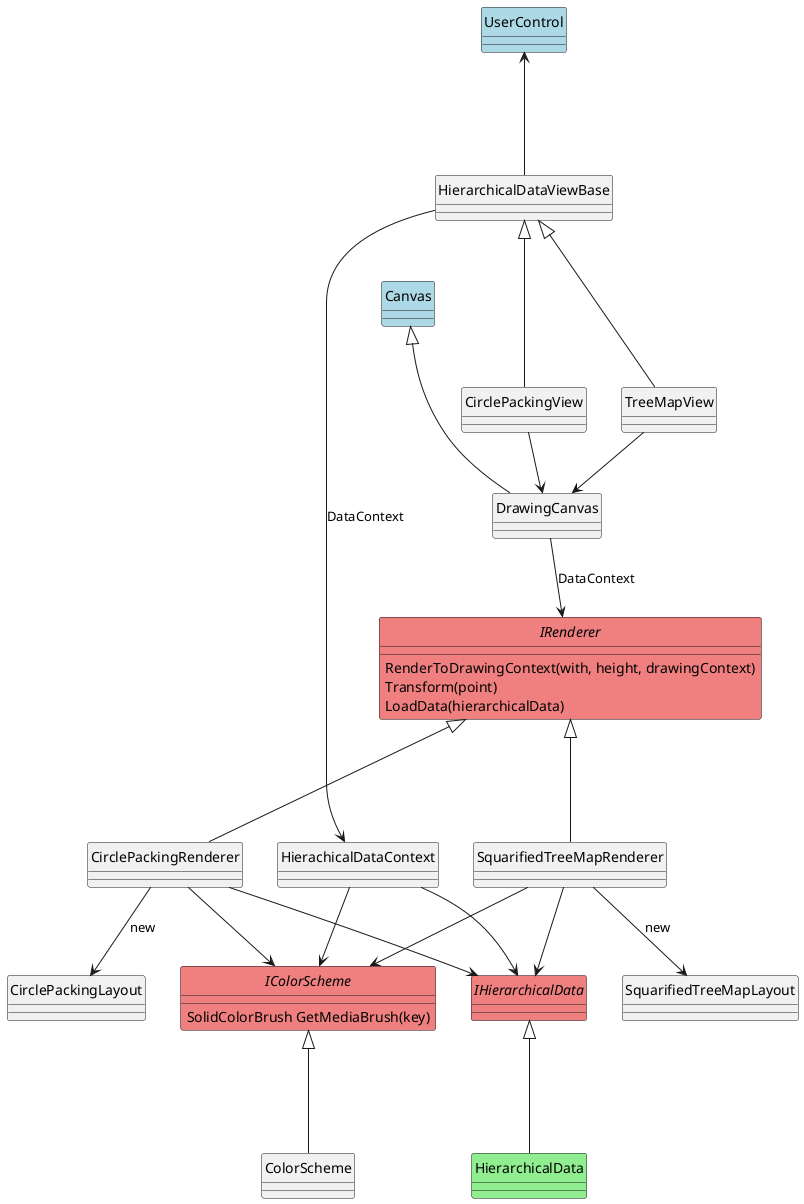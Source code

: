 @startuml

'skinparam monochrome true
hide circle 
hide footbox

' Data
class HierarchicalData #LightGreen

' Wpf
class Canvas #LightBlue
class UserControl #LightBlue


' Interfaces
interface IColorScheme #LightCoral {
    SolidColorBrush GetMediaBrush(key)
}

interface IHierarchicalData #LightCoral

interface IRenderer  #LightCoral {
    RenderToDrawingContext(with, height, drawingContext)
    Transform(point)
    LoadData(hierarchicalData)
}

HierarchicalData -up--|> IHierarchicalData

HierachicalDataContext --> IHierarchicalData
HierachicalDataContext --> IColorScheme

ColorScheme -up--|> IColorScheme

DrawingCanvas -up--|> Canvas

DrawingCanvas --> IRenderer : DataContext

HierarchicalDataViewBase -up--> UserControl
HierarchicalDataViewBase --> HierachicalDataContext : DataContext

CirclePackingView -up--|> HierarchicalDataViewBase
CirclePackingView --> DrawingCanvas
TreeMapView -up--|> HierarchicalDataViewBase
TreeMapView --> DrawingCanvas


SquarifiedTreeMapRenderer -up--|> IRenderer
SquarifiedTreeMapRenderer --> IHierarchicalData
SquarifiedTreeMapRenderer --> IColorScheme
SquarifiedTreeMapRenderer --> SquarifiedTreeMapLayout : new

CirclePackingRenderer -up--|> IRenderer
CirclePackingRenderer --> IHierarchicalData
CirclePackingRenderer --> IColorScheme
CirclePackingRenderer --> CirclePackingLayout : new

'Warum hat hierarchical Data context Colorscheme unt nicht das interface
@enduml